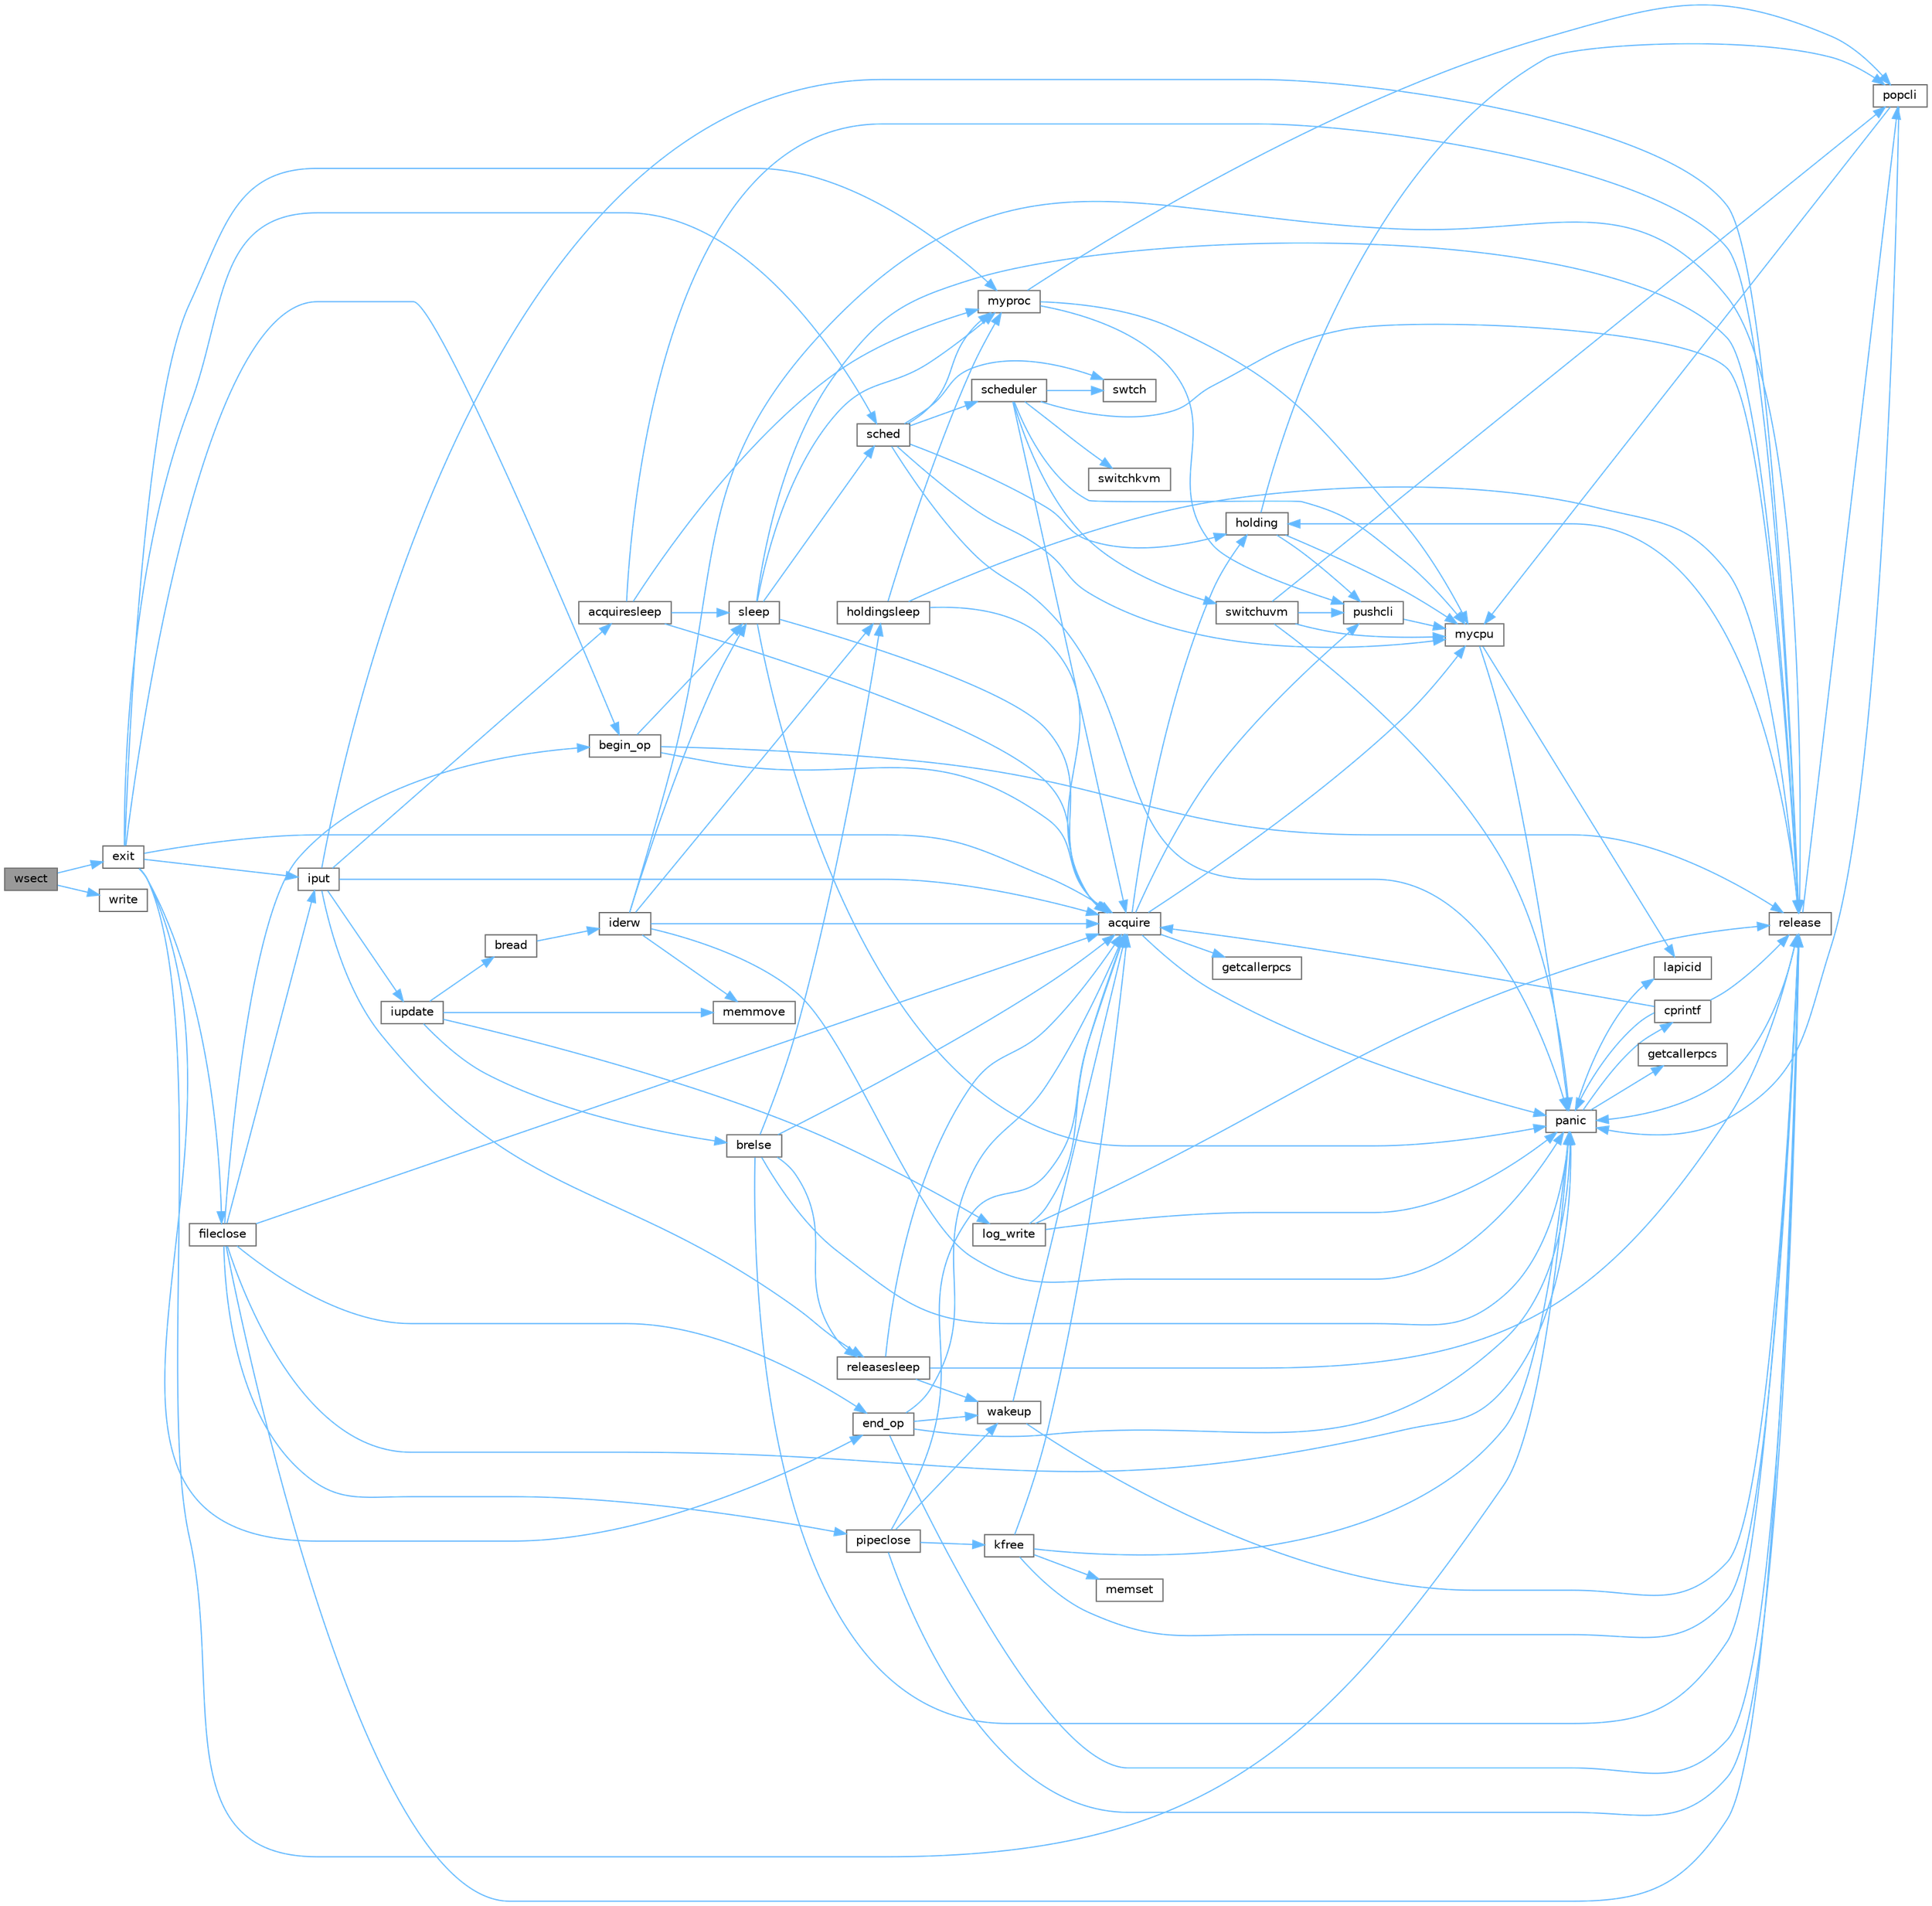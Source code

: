 digraph "wsect"
{
 // LATEX_PDF_SIZE
  bgcolor="transparent";
  edge [fontname=Helvetica,fontsize=10,labelfontname=Helvetica,labelfontsize=10];
  node [fontname=Helvetica,fontsize=10,shape=box,height=0.2,width=0.4];
  rankdir="LR";
  Node1 [id="Node000001",label="wsect",height=0.2,width=0.4,color="gray40", fillcolor="grey60", style="filled", fontcolor="black",tooltip=" "];
  Node1 -> Node2 [id="edge115_Node000001_Node000002",color="steelblue1",style="solid",tooltip=" "];
  Node2 [id="Node000002",label="exit",height=0.2,width=0.4,color="grey40", fillcolor="white", style="filled",URL="$d3/dda/proc_8c.html#aaf98ef7cdde3a0dfb2e49919de3298b1",tooltip=" "];
  Node2 -> Node3 [id="edge116_Node000002_Node000003",color="steelblue1",style="solid",tooltip=" "];
  Node3 [id="Node000003",label="acquire",height=0.2,width=0.4,color="grey40", fillcolor="white", style="filled",URL="$d3/d2d/spinlock_8c.html#aed377f16a085b00de3a4b32392adbdfb",tooltip=" "];
  Node3 -> Node4 [id="edge117_Node000003_Node000004",color="steelblue1",style="solid",tooltip=" "];
  Node4 [id="Node000004",label="getcallerpcs",height=0.2,width=0.4,color="grey40", fillcolor="white", style="filled",URL="$d3/d2d/spinlock_8c.html#a6ac35304ea80f01086b47edcc2328010",tooltip=" "];
  Node3 -> Node5 [id="edge118_Node000003_Node000005",color="steelblue1",style="solid",tooltip=" "];
  Node5 [id="Node000005",label="holding",height=0.2,width=0.4,color="grey40", fillcolor="white", style="filled",URL="$d3/d2d/spinlock_8c.html#aea48df3e5cfb903179ad3dc78ab502d9",tooltip=" "];
  Node5 -> Node6 [id="edge119_Node000005_Node000006",color="steelblue1",style="solid",tooltip=" "];
  Node6 [id="Node000006",label="mycpu",height=0.2,width=0.4,color="grey40", fillcolor="white", style="filled",URL="$d3/dda/proc_8c.html#ad427959ad025dabd8cd393b27ec39160",tooltip=" "];
  Node6 -> Node7 [id="edge120_Node000006_Node000007",color="steelblue1",style="solid",tooltip=" "];
  Node7 [id="Node000007",label="lapicid",height=0.2,width=0.4,color="grey40", fillcolor="white", style="filled",URL="$dc/df6/lapic_8c.html#a627f7996b64f99d885244a5102c85164",tooltip=" "];
  Node6 -> Node8 [id="edge121_Node000006_Node000008",color="steelblue1",style="solid",tooltip=" "];
  Node8 [id="Node000008",label="panic",height=0.2,width=0.4,color="grey40", fillcolor="white", style="filled",URL="$d0/d56/console_8c.html#a95c0aca5d6d7487933984f08b189917a",tooltip=" "];
  Node8 -> Node9 [id="edge122_Node000008_Node000009",color="steelblue1",style="solid",tooltip=" "];
  Node9 [id="Node000009",label="cprintf",height=0.2,width=0.4,color="grey40", fillcolor="white", style="filled",URL="$d0/d56/console_8c.html#a90f0742d846503e4ed1804f1df421ec6",tooltip=" "];
  Node9 -> Node3 [id="edge123_Node000009_Node000003",color="steelblue1",style="solid",tooltip=" "];
  Node9 -> Node8 [id="edge124_Node000009_Node000008",color="steelblue1",style="solid",tooltip=" "];
  Node9 -> Node10 [id="edge125_Node000009_Node000010",color="steelblue1",style="solid",tooltip=" "];
  Node10 [id="Node000010",label="release",height=0.2,width=0.4,color="grey40", fillcolor="white", style="filled",URL="$d3/d2d/spinlock_8c.html#a1cee376aa9a00e754bf5481cd5f3d97b",tooltip=" "];
  Node10 -> Node5 [id="edge126_Node000010_Node000005",color="steelblue1",style="solid",tooltip=" "];
  Node10 -> Node8 [id="edge127_Node000010_Node000008",color="steelblue1",style="solid",tooltip=" "];
  Node10 -> Node11 [id="edge128_Node000010_Node000011",color="steelblue1",style="solid",tooltip=" "];
  Node11 [id="Node000011",label="popcli",height=0.2,width=0.4,color="grey40", fillcolor="white", style="filled",URL="$d3/d2d/spinlock_8c.html#ae3424f669269fef400ce29c3aeb43fdb",tooltip=" "];
  Node11 -> Node6 [id="edge129_Node000011_Node000006",color="steelblue1",style="solid",tooltip=" "];
  Node11 -> Node8 [id="edge130_Node000011_Node000008",color="steelblue1",style="solid",tooltip=" "];
  Node8 -> Node12 [id="edge131_Node000008_Node000012",color="steelblue1",style="solid",tooltip=" "];
  Node12 [id="Node000012",label="getcallerpcs",height=0.2,width=0.4,color="grey40", fillcolor="white", style="filled",URL="$d5/d64/defs_8h.html#a4105de9e2969515d6c6c795c4386f69f",tooltip=" "];
  Node8 -> Node7 [id="edge132_Node000008_Node000007",color="steelblue1",style="solid",tooltip=" "];
  Node5 -> Node11 [id="edge133_Node000005_Node000011",color="steelblue1",style="solid",tooltip=" "];
  Node5 -> Node13 [id="edge134_Node000005_Node000013",color="steelblue1",style="solid",tooltip=" "];
  Node13 [id="Node000013",label="pushcli",height=0.2,width=0.4,color="grey40", fillcolor="white", style="filled",URL="$d3/d2d/spinlock_8c.html#a206b749d1b7768dadce61cbcde7e0f1c",tooltip=" "];
  Node13 -> Node6 [id="edge135_Node000013_Node000006",color="steelblue1",style="solid",tooltip=" "];
  Node3 -> Node6 [id="edge136_Node000003_Node000006",color="steelblue1",style="solid",tooltip=" "];
  Node3 -> Node8 [id="edge137_Node000003_Node000008",color="steelblue1",style="solid",tooltip=" "];
  Node3 -> Node13 [id="edge138_Node000003_Node000013",color="steelblue1",style="solid",tooltip=" "];
  Node2 -> Node14 [id="edge139_Node000002_Node000014",color="steelblue1",style="solid",tooltip=" "];
  Node14 [id="Node000014",label="begin_op",height=0.2,width=0.4,color="grey40", fillcolor="white", style="filled",URL="$d7/df8/log_8c.html#ac96aa31ffc0500e749c62c4d377c21c9",tooltip=" "];
  Node14 -> Node3 [id="edge140_Node000014_Node000003",color="steelblue1",style="solid",tooltip=" "];
  Node14 -> Node10 [id="edge141_Node000014_Node000010",color="steelblue1",style="solid",tooltip=" "];
  Node14 -> Node15 [id="edge142_Node000014_Node000015",color="steelblue1",style="solid",tooltip=" "];
  Node15 [id="Node000015",label="sleep",height=0.2,width=0.4,color="grey40", fillcolor="white", style="filled",URL="$d3/dda/proc_8c.html#ae70cc0370342e46f6db3bec367232457",tooltip=" "];
  Node15 -> Node3 [id="edge143_Node000015_Node000003",color="steelblue1",style="solid",tooltip=" "];
  Node15 -> Node16 [id="edge144_Node000015_Node000016",color="steelblue1",style="solid",tooltip=" "];
  Node16 [id="Node000016",label="myproc",height=0.2,width=0.4,color="grey40", fillcolor="white", style="filled",URL="$d3/dda/proc_8c.html#a41af0935f3989aae450cf8988cd9c3a9",tooltip=" "];
  Node16 -> Node6 [id="edge145_Node000016_Node000006",color="steelblue1",style="solid",tooltip=" "];
  Node16 -> Node11 [id="edge146_Node000016_Node000011",color="steelblue1",style="solid",tooltip=" "];
  Node16 -> Node13 [id="edge147_Node000016_Node000013",color="steelblue1",style="solid",tooltip=" "];
  Node15 -> Node8 [id="edge148_Node000015_Node000008",color="steelblue1",style="solid",tooltip=" "];
  Node15 -> Node10 [id="edge149_Node000015_Node000010",color="steelblue1",style="solid",tooltip=" "];
  Node15 -> Node17 [id="edge150_Node000015_Node000017",color="steelblue1",style="solid",tooltip=" "];
  Node17 [id="Node000017",label="sched",height=0.2,width=0.4,color="grey40", fillcolor="white", style="filled",URL="$d3/dda/proc_8c.html#ad788da91743c333b5bed7c4a0dd12365",tooltip=" "];
  Node17 -> Node5 [id="edge151_Node000017_Node000005",color="steelblue1",style="solid",tooltip=" "];
  Node17 -> Node6 [id="edge152_Node000017_Node000006",color="steelblue1",style="solid",tooltip=" "];
  Node17 -> Node16 [id="edge153_Node000017_Node000016",color="steelblue1",style="solid",tooltip=" "];
  Node17 -> Node8 [id="edge154_Node000017_Node000008",color="steelblue1",style="solid",tooltip=" "];
  Node17 -> Node18 [id="edge155_Node000017_Node000018",color="steelblue1",style="solid",tooltip=" "];
  Node18 [id="Node000018",label="scheduler",height=0.2,width=0.4,color="grey40", fillcolor="white", style="filled",URL="$d3/dda/proc_8c.html#a9fa00b0be5d3c4781048861e2506eb63",tooltip=" "];
  Node18 -> Node3 [id="edge156_Node000018_Node000003",color="steelblue1",style="solid",tooltip=" "];
  Node18 -> Node6 [id="edge157_Node000018_Node000006",color="steelblue1",style="solid",tooltip=" "];
  Node18 -> Node10 [id="edge158_Node000018_Node000010",color="steelblue1",style="solid",tooltip=" "];
  Node18 -> Node19 [id="edge159_Node000018_Node000019",color="steelblue1",style="solid",tooltip=" "];
  Node19 [id="Node000019",label="switchkvm",height=0.2,width=0.4,color="grey40", fillcolor="white", style="filled",URL="$de/de9/vm_8c.html#a02ca0670bc1fe12e38453082631ff360",tooltip=" "];
  Node18 -> Node20 [id="edge160_Node000018_Node000020",color="steelblue1",style="solid",tooltip=" "];
  Node20 [id="Node000020",label="switchuvm",height=0.2,width=0.4,color="grey40", fillcolor="white", style="filled",URL="$de/de9/vm_8c.html#a87c90f0ab2a1b11c2b55f4e483bb8493",tooltip=" "];
  Node20 -> Node6 [id="edge161_Node000020_Node000006",color="steelblue1",style="solid",tooltip=" "];
  Node20 -> Node8 [id="edge162_Node000020_Node000008",color="steelblue1",style="solid",tooltip=" "];
  Node20 -> Node11 [id="edge163_Node000020_Node000011",color="steelblue1",style="solid",tooltip=" "];
  Node20 -> Node13 [id="edge164_Node000020_Node000013",color="steelblue1",style="solid",tooltip=" "];
  Node18 -> Node21 [id="edge165_Node000018_Node000021",color="steelblue1",style="solid",tooltip=" "];
  Node21 [id="Node000021",label="swtch",height=0.2,width=0.4,color="grey40", fillcolor="white", style="filled",URL="$d5/d64/defs_8h.html#a1d9e7047d3dfb57809a2541d8387705e",tooltip=" "];
  Node17 -> Node21 [id="edge166_Node000017_Node000021",color="steelblue1",style="solid",tooltip=" "];
  Node2 -> Node22 [id="edge167_Node000002_Node000022",color="steelblue1",style="solid",tooltip=" "];
  Node22 [id="Node000022",label="end_op",height=0.2,width=0.4,color="grey40", fillcolor="white", style="filled",URL="$d7/df8/log_8c.html#ac0f12be0ca0de555e60b27b06a57a65b",tooltip=" "];
  Node22 -> Node3 [id="edge168_Node000022_Node000003",color="steelblue1",style="solid",tooltip=" "];
  Node22 -> Node8 [id="edge169_Node000022_Node000008",color="steelblue1",style="solid",tooltip=" "];
  Node22 -> Node10 [id="edge170_Node000022_Node000010",color="steelblue1",style="solid",tooltip=" "];
  Node22 -> Node23 [id="edge171_Node000022_Node000023",color="steelblue1",style="solid",tooltip=" "];
  Node23 [id="Node000023",label="wakeup",height=0.2,width=0.4,color="grey40", fillcolor="white", style="filled",URL="$d3/dda/proc_8c.html#a4a34d9f03e436cfa09b88f735f6ee952",tooltip=" "];
  Node23 -> Node3 [id="edge172_Node000023_Node000003",color="steelblue1",style="solid",tooltip=" "];
  Node23 -> Node10 [id="edge173_Node000023_Node000010",color="steelblue1",style="solid",tooltip=" "];
  Node2 -> Node24 [id="edge174_Node000002_Node000024",color="steelblue1",style="solid",tooltip=" "];
  Node24 [id="Node000024",label="fileclose",height=0.2,width=0.4,color="grey40", fillcolor="white", style="filled",URL="$d6/d13/file_8c.html#ae557c81ab89c24219146144bb6adaa2c",tooltip=" "];
  Node24 -> Node3 [id="edge175_Node000024_Node000003",color="steelblue1",style="solid",tooltip=" "];
  Node24 -> Node14 [id="edge176_Node000024_Node000014",color="steelblue1",style="solid",tooltip=" "];
  Node24 -> Node22 [id="edge177_Node000024_Node000022",color="steelblue1",style="solid",tooltip=" "];
  Node24 -> Node25 [id="edge178_Node000024_Node000025",color="steelblue1",style="solid",tooltip=" "];
  Node25 [id="Node000025",label="iput",height=0.2,width=0.4,color="grey40", fillcolor="white", style="filled",URL="$d2/d5a/fs_8c.html#ab3c447f135c68e4c3c1f8d5866f6e77b",tooltip=" "];
  Node25 -> Node3 [id="edge179_Node000025_Node000003",color="steelblue1",style="solid",tooltip=" "];
  Node25 -> Node26 [id="edge180_Node000025_Node000026",color="steelblue1",style="solid",tooltip=" "];
  Node26 [id="Node000026",label="acquiresleep",height=0.2,width=0.4,color="grey40", fillcolor="white", style="filled",URL="$d8/dd1/sleeplock_8c.html#aaad2d7a86d4859982dd9a132f5128ff2",tooltip=" "];
  Node26 -> Node3 [id="edge181_Node000026_Node000003",color="steelblue1",style="solid",tooltip=" "];
  Node26 -> Node16 [id="edge182_Node000026_Node000016",color="steelblue1",style="solid",tooltip=" "];
  Node26 -> Node10 [id="edge183_Node000026_Node000010",color="steelblue1",style="solid",tooltip=" "];
  Node26 -> Node15 [id="edge184_Node000026_Node000015",color="steelblue1",style="solid",tooltip=" "];
  Node25 -> Node27 [id="edge185_Node000025_Node000027",color="steelblue1",style="solid",tooltip=" "];
  Node27 [id="Node000027",label="iupdate",height=0.2,width=0.4,color="grey40", fillcolor="white", style="filled",URL="$d2/d5a/fs_8c.html#a7220afa8e5f4bea540eb95879ea7df6e",tooltip=" "];
  Node27 -> Node28 [id="edge186_Node000027_Node000028",color="steelblue1",style="solid",tooltip=" "];
  Node28 [id="Node000028",label="bread",height=0.2,width=0.4,color="grey40", fillcolor="white", style="filled",URL="$dc/de6/bio_8c.html#a30b8d2ef2300ed8e3d879a428fe39898",tooltip=" "];
  Node28 -> Node29 [id="edge187_Node000028_Node000029",color="steelblue1",style="solid",tooltip=" "];
  Node29 [id="Node000029",label="iderw",height=0.2,width=0.4,color="grey40", fillcolor="white", style="filled",URL="$da/d9b/memide_8c.html#a7f36b008f02088c86f76e98e05b55af5",tooltip=" "];
  Node29 -> Node3 [id="edge188_Node000029_Node000003",color="steelblue1",style="solid",tooltip=" "];
  Node29 -> Node30 [id="edge189_Node000029_Node000030",color="steelblue1",style="solid",tooltip=" "];
  Node30 [id="Node000030",label="holdingsleep",height=0.2,width=0.4,color="grey40", fillcolor="white", style="filled",URL="$d8/dd1/sleeplock_8c.html#a6fdbe54cbecd8fc67d74793b27adcf05",tooltip=" "];
  Node30 -> Node3 [id="edge190_Node000030_Node000003",color="steelblue1",style="solid",tooltip=" "];
  Node30 -> Node16 [id="edge191_Node000030_Node000016",color="steelblue1",style="solid",tooltip=" "];
  Node30 -> Node10 [id="edge192_Node000030_Node000010",color="steelblue1",style="solid",tooltip=" "];
  Node29 -> Node31 [id="edge193_Node000029_Node000031",color="steelblue1",style="solid",tooltip=" "];
  Node31 [id="Node000031",label="memmove",height=0.2,width=0.4,color="grey40", fillcolor="white", style="filled",URL="$d1/db0/string_8c.html#a07f97e2ed1ce37955192d52de8f4911f",tooltip=" "];
  Node29 -> Node8 [id="edge194_Node000029_Node000008",color="steelblue1",style="solid",tooltip=" "];
  Node29 -> Node10 [id="edge195_Node000029_Node000010",color="steelblue1",style="solid",tooltip=" "];
  Node29 -> Node15 [id="edge196_Node000029_Node000015",color="steelblue1",style="solid",tooltip=" "];
  Node27 -> Node32 [id="edge197_Node000027_Node000032",color="steelblue1",style="solid",tooltip=" "];
  Node32 [id="Node000032",label="brelse",height=0.2,width=0.4,color="grey40", fillcolor="white", style="filled",URL="$dc/de6/bio_8c.html#ab5335aeb503731104314321a78a6d727",tooltip=" "];
  Node32 -> Node3 [id="edge198_Node000032_Node000003",color="steelblue1",style="solid",tooltip=" "];
  Node32 -> Node30 [id="edge199_Node000032_Node000030",color="steelblue1",style="solid",tooltip=" "];
  Node32 -> Node8 [id="edge200_Node000032_Node000008",color="steelblue1",style="solid",tooltip=" "];
  Node32 -> Node10 [id="edge201_Node000032_Node000010",color="steelblue1",style="solid",tooltip=" "];
  Node32 -> Node33 [id="edge202_Node000032_Node000033",color="steelblue1",style="solid",tooltip=" "];
  Node33 [id="Node000033",label="releasesleep",height=0.2,width=0.4,color="grey40", fillcolor="white", style="filled",URL="$d8/dd1/sleeplock_8c.html#aa997067c2c9bfef15af6fa0a10c20f4a",tooltip=" "];
  Node33 -> Node3 [id="edge203_Node000033_Node000003",color="steelblue1",style="solid",tooltip=" "];
  Node33 -> Node10 [id="edge204_Node000033_Node000010",color="steelblue1",style="solid",tooltip=" "];
  Node33 -> Node23 [id="edge205_Node000033_Node000023",color="steelblue1",style="solid",tooltip=" "];
  Node27 -> Node34 [id="edge206_Node000027_Node000034",color="steelblue1",style="solid",tooltip=" "];
  Node34 [id="Node000034",label="log_write",height=0.2,width=0.4,color="grey40", fillcolor="white", style="filled",URL="$d7/df8/log_8c.html#a7eacb0fbebe5ce4c7d3ddea15908b13d",tooltip=" "];
  Node34 -> Node3 [id="edge207_Node000034_Node000003",color="steelblue1",style="solid",tooltip=" "];
  Node34 -> Node8 [id="edge208_Node000034_Node000008",color="steelblue1",style="solid",tooltip=" "];
  Node34 -> Node10 [id="edge209_Node000034_Node000010",color="steelblue1",style="solid",tooltip=" "];
  Node27 -> Node31 [id="edge210_Node000027_Node000031",color="steelblue1",style="solid",tooltip=" "];
  Node25 -> Node10 [id="edge211_Node000025_Node000010",color="steelblue1",style="solid",tooltip=" "];
  Node25 -> Node33 [id="edge212_Node000025_Node000033",color="steelblue1",style="solid",tooltip=" "];
  Node24 -> Node8 [id="edge213_Node000024_Node000008",color="steelblue1",style="solid",tooltip=" "];
  Node24 -> Node35 [id="edge214_Node000024_Node000035",color="steelblue1",style="solid",tooltip=" "];
  Node35 [id="Node000035",label="pipeclose",height=0.2,width=0.4,color="grey40", fillcolor="white", style="filled",URL="$d1/d47/pipe_8c.html#a48642f54734698f6f881ee07723292cb",tooltip=" "];
  Node35 -> Node3 [id="edge215_Node000035_Node000003",color="steelblue1",style="solid",tooltip=" "];
  Node35 -> Node36 [id="edge216_Node000035_Node000036",color="steelblue1",style="solid",tooltip=" "];
  Node36 [id="Node000036",label="kfree",height=0.2,width=0.4,color="grey40", fillcolor="white", style="filled",URL="$d4/def/kalloc_8c.html#aced59ecf8411235f6dffc065236711a5",tooltip=" "];
  Node36 -> Node3 [id="edge217_Node000036_Node000003",color="steelblue1",style="solid",tooltip=" "];
  Node36 -> Node37 [id="edge218_Node000036_Node000037",color="steelblue1",style="solid",tooltip=" "];
  Node37 [id="Node000037",label="memset",height=0.2,width=0.4,color="grey40", fillcolor="white", style="filled",URL="$db/d8a/ulib_8c.html#aa9cdc2409c15ccd5ee3b2031576f4093",tooltip=" "];
  Node36 -> Node8 [id="edge219_Node000036_Node000008",color="steelblue1",style="solid",tooltip=" "];
  Node36 -> Node10 [id="edge220_Node000036_Node000010",color="steelblue1",style="solid",tooltip=" "];
  Node35 -> Node10 [id="edge221_Node000035_Node000010",color="steelblue1",style="solid",tooltip=" "];
  Node35 -> Node23 [id="edge222_Node000035_Node000023",color="steelblue1",style="solid",tooltip=" "];
  Node24 -> Node10 [id="edge223_Node000024_Node000010",color="steelblue1",style="solid",tooltip=" "];
  Node2 -> Node25 [id="edge224_Node000002_Node000025",color="steelblue1",style="solid",tooltip=" "];
  Node2 -> Node16 [id="edge225_Node000002_Node000016",color="steelblue1",style="solid",tooltip=" "];
  Node2 -> Node8 [id="edge226_Node000002_Node000008",color="steelblue1",style="solid",tooltip=" "];
  Node2 -> Node17 [id="edge227_Node000002_Node000017",color="steelblue1",style="solid",tooltip=" "];
  Node1 -> Node38 [id="edge228_Node000001_Node000038",color="steelblue1",style="solid",tooltip=" "];
  Node38 [id="Node000038",label="write",height=0.2,width=0.4,color="grey40", fillcolor="white", style="filled",URL="$d8/ddb/user_8h.html#ae57e95d717eb7386cd8b935a0c136abe",tooltip=" "];
}
